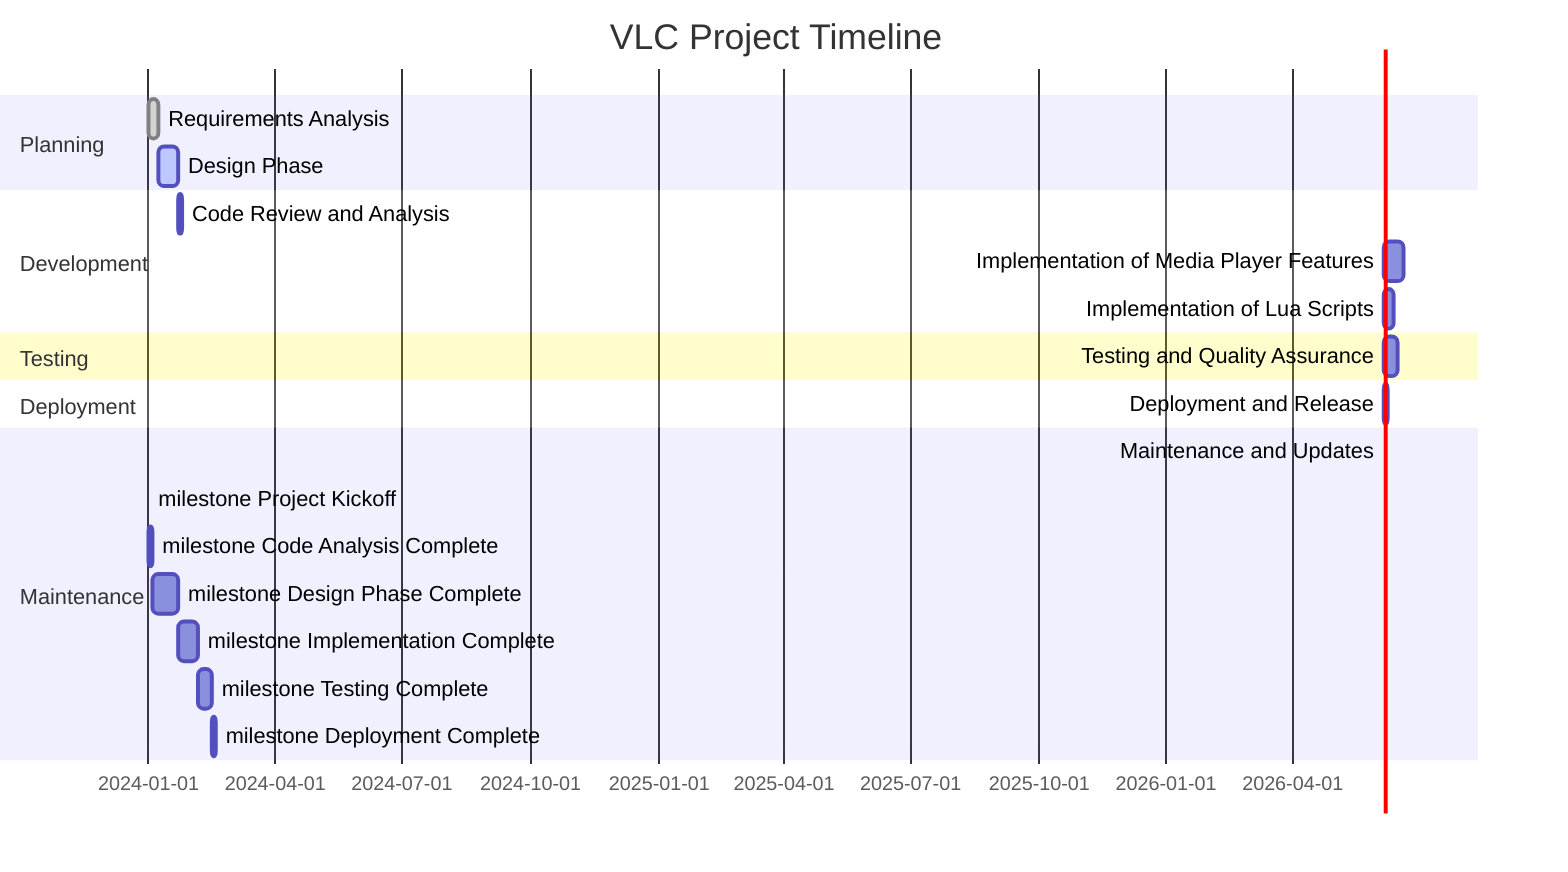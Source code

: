 gantt
title VLC Project Timeline
dateFormat YYYY-MM-DD
section Planning
 Requirements Analysis :done, req1,2024-01-01,7d
 Design Phase :active, design,2024-01-08,14d
section Development
 Code Review and Analysis :dev,2024-01-22,3d
 Implementation of Media Player Features :dev, after code review,14d
 Implementation of Lua Scripts :dev, after implementation,7d
section Testing
 Testing and Quality Assurance :test, after implementation of lua scripts,10d
section Deployment
 Deployment and Release :deploy, after testing,3d
section Maintenance
 Maintenance and Updates :active, maintenance, after deployment, ongoing
 milestone Project Kickoff :2024-01-01
 milestone Code Analysis Complete :2024-01-04
 milestone Design Phase Complete :2024-01-22
 milestone Implementation Complete :2024-02-05
 milestone Testing Complete :2024-02-15
 milestone Deployment Complete :2024-02-18